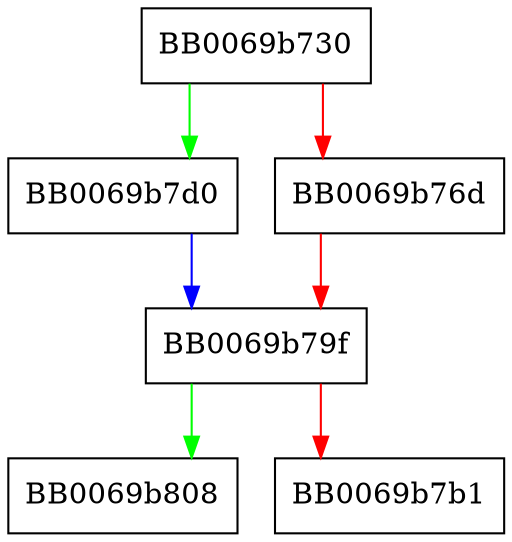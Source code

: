 digraph cipher_hw_aes_ocb_generic_initkey {
  node [shape="box"];
  graph [splines=ortho];
  BB0069b730 -> BB0069b7d0 [color="green"];
  BB0069b730 -> BB0069b76d [color="red"];
  BB0069b76d -> BB0069b79f [color="red"];
  BB0069b79f -> BB0069b808 [color="green"];
  BB0069b79f -> BB0069b7b1 [color="red"];
  BB0069b7d0 -> BB0069b79f [color="blue"];
}